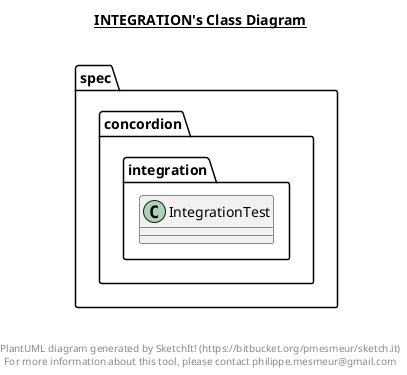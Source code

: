 @startuml

title __INTEGRATION's Class Diagram__\n

  package spec.concordion {
    package spec.concordion.integration {
      class IntegrationTest {
      }
    }
  }
  



right footer


PlantUML diagram generated by SketchIt! (https://bitbucket.org/pmesmeur/sketch.it)
For more information about this tool, please contact philippe.mesmeur@gmail.com
endfooter

@enduml
